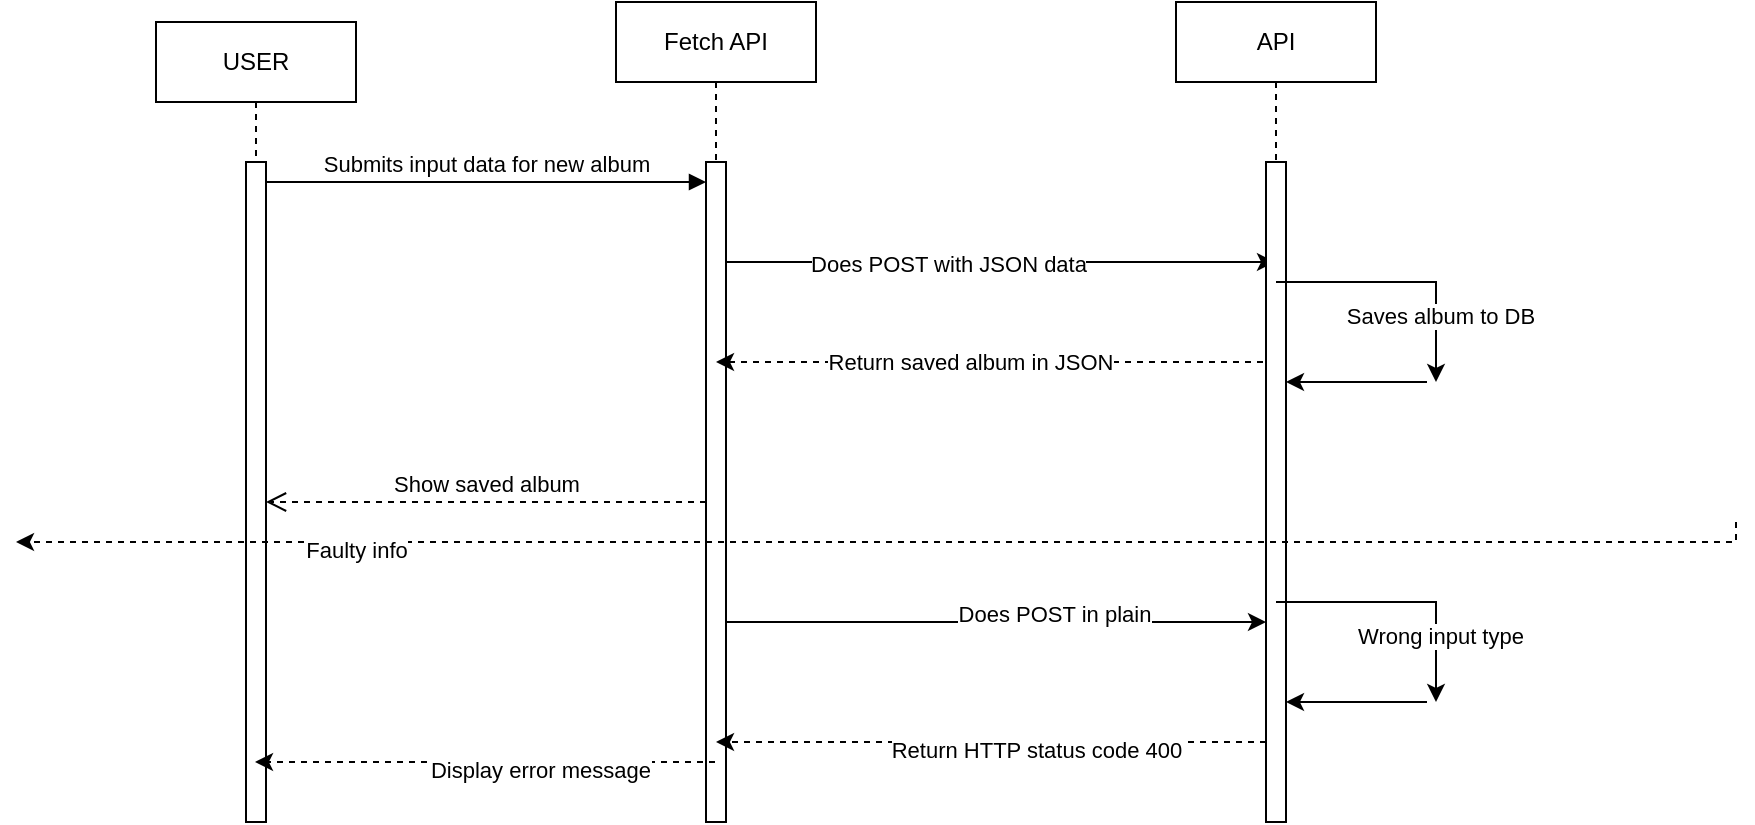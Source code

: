<mxfile version="24.6.2" type="device">
  <diagram name="Page-1" id="2YBvvXClWsGukQMizWep">
    <mxGraphModel dx="2284" dy="746" grid="1" gridSize="10" guides="1" tooltips="1" connect="1" arrows="1" fold="1" page="1" pageScale="1" pageWidth="850" pageHeight="1100" math="0" shadow="0">
      <root>
        <mxCell id="0" />
        <mxCell id="1" parent="0" />
        <mxCell id="aM9ryv3xv72pqoxQDRHE-1" value="USER" style="shape=umlLifeline;perimeter=lifelinePerimeter;whiteSpace=wrap;html=1;container=0;dropTarget=0;collapsible=0;recursiveResize=0;outlineConnect=0;portConstraint=eastwest;newEdgeStyle={&quot;edgeStyle&quot;:&quot;elbowEdgeStyle&quot;,&quot;elbow&quot;:&quot;vertical&quot;,&quot;curved&quot;:0,&quot;rounded&quot;:0};" parent="1" vertex="1">
          <mxGeometry x="50" y="40" width="100" height="400" as="geometry" />
        </mxCell>
        <mxCell id="aM9ryv3xv72pqoxQDRHE-2" value="" style="html=1;points=[];perimeter=orthogonalPerimeter;outlineConnect=0;targetShapes=umlLifeline;portConstraint=eastwest;newEdgeStyle={&quot;edgeStyle&quot;:&quot;elbowEdgeStyle&quot;,&quot;elbow&quot;:&quot;vertical&quot;,&quot;curved&quot;:0,&quot;rounded&quot;:0};" parent="aM9ryv3xv72pqoxQDRHE-1" vertex="1">
          <mxGeometry x="45" y="70" width="10" height="330" as="geometry" />
        </mxCell>
        <mxCell id="aM9ryv3xv72pqoxQDRHE-5" value="Fetch API" style="shape=umlLifeline;perimeter=lifelinePerimeter;whiteSpace=wrap;html=1;container=0;dropTarget=0;collapsible=0;recursiveResize=0;outlineConnect=0;portConstraint=eastwest;newEdgeStyle={&quot;edgeStyle&quot;:&quot;elbowEdgeStyle&quot;,&quot;elbow&quot;:&quot;vertical&quot;,&quot;curved&quot;:0,&quot;rounded&quot;:0};" parent="1" vertex="1">
          <mxGeometry x="280" y="30" width="100" height="410" as="geometry" />
        </mxCell>
        <mxCell id="aM9ryv3xv72pqoxQDRHE-6" value="" style="html=1;points=[];perimeter=orthogonalPerimeter;outlineConnect=0;targetShapes=umlLifeline;portConstraint=eastwest;newEdgeStyle={&quot;edgeStyle&quot;:&quot;elbowEdgeStyle&quot;,&quot;elbow&quot;:&quot;vertical&quot;,&quot;curved&quot;:0,&quot;rounded&quot;:0};" parent="aM9ryv3xv72pqoxQDRHE-5" vertex="1">
          <mxGeometry x="45" y="80" width="10" height="330" as="geometry" />
        </mxCell>
        <mxCell id="aM9ryv3xv72pqoxQDRHE-7" value="Submits input data for new album" style="html=1;verticalAlign=bottom;endArrow=block;edgeStyle=elbowEdgeStyle;elbow=vertical;curved=0;rounded=0;" parent="1" source="aM9ryv3xv72pqoxQDRHE-2" target="aM9ryv3xv72pqoxQDRHE-6" edge="1">
          <mxGeometry relative="1" as="geometry">
            <mxPoint x="195" y="130" as="sourcePoint" />
            <Array as="points">
              <mxPoint x="180" y="120" />
            </Array>
          </mxGeometry>
        </mxCell>
        <mxCell id="aM9ryv3xv72pqoxQDRHE-8" value="Show saved album" style="html=1;verticalAlign=bottom;endArrow=open;dashed=1;endSize=8;edgeStyle=elbowEdgeStyle;elbow=vertical;curved=0;rounded=0;" parent="1" source="aM9ryv3xv72pqoxQDRHE-6" target="aM9ryv3xv72pqoxQDRHE-2" edge="1">
          <mxGeometry relative="1" as="geometry">
            <mxPoint x="195" y="205" as="targetPoint" />
            <Array as="points">
              <mxPoint x="190" y="280" />
            </Array>
          </mxGeometry>
        </mxCell>
        <mxCell id="yPbxAwSrSoSEzMs2KVjj-8" value="" style="edgeStyle=elbowEdgeStyle;rounded=0;orthogonalLoop=1;jettySize=auto;html=1;elbow=vertical;curved=0;dashed=1;" edge="1" parent="1" source="yPbxAwSrSoSEzMs2KVjj-9" target="aM9ryv3xv72pqoxQDRHE-5">
          <mxGeometry relative="1" as="geometry">
            <Array as="points">
              <mxPoint x="490" y="210" />
              <mxPoint x="510" y="195" />
            </Array>
          </mxGeometry>
        </mxCell>
        <mxCell id="yPbxAwSrSoSEzMs2KVjj-14" value="Return saved album in JSON " style="edgeLabel;html=1;align=center;verticalAlign=middle;resizable=0;points=[];" vertex="1" connectable="0" parent="yPbxAwSrSoSEzMs2KVjj-8">
          <mxGeometry x="0.096" relative="1" as="geometry">
            <mxPoint as="offset" />
          </mxGeometry>
        </mxCell>
        <mxCell id="yPbxAwSrSoSEzMs2KVjj-7" value="" style="edgeStyle=elbowEdgeStyle;rounded=0;orthogonalLoop=1;jettySize=auto;html=1;elbow=vertical;curved=0;" edge="1" parent="1" source="aM9ryv3xv72pqoxQDRHE-6" target="yPbxAwSrSoSEzMs2KVjj-9">
          <mxGeometry relative="1" as="geometry">
            <Array as="points">
              <mxPoint x="490" y="160" />
            </Array>
          </mxGeometry>
        </mxCell>
        <mxCell id="yPbxAwSrSoSEzMs2KVjj-13" value="Does POST with JSON data" style="edgeLabel;html=1;align=center;verticalAlign=middle;resizable=0;points=[];" vertex="1" connectable="0" parent="yPbxAwSrSoSEzMs2KVjj-7">
          <mxGeometry x="-0.191" y="-1" relative="1" as="geometry">
            <mxPoint as="offset" />
          </mxGeometry>
        </mxCell>
        <mxCell id="yPbxAwSrSoSEzMs2KVjj-9" value="API" style="shape=umlLifeline;perimeter=lifelinePerimeter;whiteSpace=wrap;html=1;container=0;dropTarget=0;collapsible=0;recursiveResize=0;outlineConnect=0;portConstraint=eastwest;newEdgeStyle={&quot;edgeStyle&quot;:&quot;elbowEdgeStyle&quot;,&quot;elbow&quot;:&quot;vertical&quot;,&quot;curved&quot;:0,&quot;rounded&quot;:0};" vertex="1" parent="1">
          <mxGeometry x="560" y="30" width="100" height="410" as="geometry" />
        </mxCell>
        <mxCell id="yPbxAwSrSoSEzMs2KVjj-10" value="" style="html=1;points=[];perimeter=orthogonalPerimeter;outlineConnect=0;targetShapes=umlLifeline;portConstraint=eastwest;newEdgeStyle={&quot;edgeStyle&quot;:&quot;elbowEdgeStyle&quot;,&quot;elbow&quot;:&quot;vertical&quot;,&quot;curved&quot;:0,&quot;rounded&quot;:0};" vertex="1" parent="yPbxAwSrSoSEzMs2KVjj-9">
          <mxGeometry x="45" y="80" width="10" height="330" as="geometry" />
        </mxCell>
        <mxCell id="yPbxAwSrSoSEzMs2KVjj-16" value="" style="edgeStyle=elbowEdgeStyle;rounded=0;orthogonalLoop=1;jettySize=auto;html=1;elbow=vertical;curved=0;" edge="1" parent="yPbxAwSrSoSEzMs2KVjj-9">
          <mxGeometry relative="1" as="geometry">
            <mxPoint x="60.5" y="190" as="sourcePoint" />
            <mxPoint x="55" y="190" as="targetPoint" />
            <Array as="points">
              <mxPoint x="125.5" y="190" />
            </Array>
          </mxGeometry>
        </mxCell>
        <mxCell id="yPbxAwSrSoSEzMs2KVjj-17" value="" style="edgeStyle=elbowEdgeStyle;rounded=0;orthogonalLoop=1;jettySize=auto;html=1;elbow=vertical;curved=0;" edge="1" parent="1" source="yPbxAwSrSoSEzMs2KVjj-9">
          <mxGeometry relative="1" as="geometry">
            <mxPoint x="645.5" y="170" as="sourcePoint" />
            <mxPoint x="690" y="220" as="targetPoint" />
            <Array as="points">
              <mxPoint x="710.5" y="170" />
            </Array>
          </mxGeometry>
        </mxCell>
        <mxCell id="yPbxAwSrSoSEzMs2KVjj-18" value="Saves album to DB" style="edgeLabel;html=1;align=center;verticalAlign=middle;resizable=0;points=[];" vertex="1" connectable="0" parent="yPbxAwSrSoSEzMs2KVjj-17">
          <mxGeometry x="0.494" y="2" relative="1" as="geometry">
            <mxPoint as="offset" />
          </mxGeometry>
        </mxCell>
        <mxCell id="yPbxAwSrSoSEzMs2KVjj-21" value="" style="edgeStyle=elbowEdgeStyle;rounded=0;orthogonalLoop=1;jettySize=auto;html=1;elbow=vertical;curved=0;" edge="1" parent="1" source="aM9ryv3xv72pqoxQDRHE-6" target="yPbxAwSrSoSEzMs2KVjj-10">
          <mxGeometry relative="1" as="geometry">
            <mxPoint x="415" y="275" as="targetPoint" />
            <Array as="points">
              <mxPoint x="470" y="340" />
            </Array>
          </mxGeometry>
        </mxCell>
        <mxCell id="yPbxAwSrSoSEzMs2KVjj-22" value="Does POST in plain" style="edgeLabel;html=1;align=center;verticalAlign=middle;resizable=0;points=[];" vertex="1" connectable="0" parent="yPbxAwSrSoSEzMs2KVjj-21">
          <mxGeometry x="0.215" y="4" relative="1" as="geometry">
            <mxPoint as="offset" />
          </mxGeometry>
        </mxCell>
        <mxCell id="yPbxAwSrSoSEzMs2KVjj-23" value="" style="edgeStyle=elbowEdgeStyle;rounded=0;orthogonalLoop=1;jettySize=auto;html=1;elbow=vertical;curved=0;" edge="1" parent="1">
          <mxGeometry relative="1" as="geometry">
            <mxPoint x="620.5" y="380" as="sourcePoint" />
            <mxPoint x="615" y="380" as="targetPoint" />
            <Array as="points">
              <mxPoint x="685.5" y="380" />
            </Array>
          </mxGeometry>
        </mxCell>
        <mxCell id="yPbxAwSrSoSEzMs2KVjj-24" value="" style="edgeStyle=elbowEdgeStyle;rounded=0;orthogonalLoop=1;jettySize=auto;html=1;elbow=vertical;curved=0;" edge="1" parent="1">
          <mxGeometry relative="1" as="geometry">
            <mxPoint x="610" y="330" as="sourcePoint" />
            <mxPoint x="690" y="380" as="targetPoint" />
            <Array as="points">
              <mxPoint x="710.5" y="330" />
            </Array>
          </mxGeometry>
        </mxCell>
        <mxCell id="yPbxAwSrSoSEzMs2KVjj-25" value="&lt;div&gt;Wrong input type&lt;/div&gt;" style="edgeLabel;html=1;align=center;verticalAlign=middle;resizable=0;points=[];" vertex="1" connectable="0" parent="yPbxAwSrSoSEzMs2KVjj-24">
          <mxGeometry x="0.494" y="2" relative="1" as="geometry">
            <mxPoint as="offset" />
          </mxGeometry>
        </mxCell>
        <mxCell id="yPbxAwSrSoSEzMs2KVjj-26" value="" style="edgeStyle=elbowEdgeStyle;rounded=0;orthogonalLoop=1;jettySize=auto;html=1;elbow=vertical;curved=0;dashed=1;" edge="1" parent="1" source="yPbxAwSrSoSEzMs2KVjj-10" target="aM9ryv3xv72pqoxQDRHE-5">
          <mxGeometry relative="1" as="geometry">
            <mxPoint x="350" y="400" as="sourcePoint" />
            <mxPoint x="620" y="400" as="targetPoint" />
            <Array as="points">
              <mxPoint x="485" y="400" />
            </Array>
          </mxGeometry>
        </mxCell>
        <mxCell id="yPbxAwSrSoSEzMs2KVjj-27" value="Return HTTP status code 400" style="edgeLabel;html=1;align=center;verticalAlign=middle;resizable=0;points=[];" vertex="1" connectable="0" parent="yPbxAwSrSoSEzMs2KVjj-26">
          <mxGeometry x="0.215" y="4" relative="1" as="geometry">
            <mxPoint x="52" as="offset" />
          </mxGeometry>
        </mxCell>
        <mxCell id="yPbxAwSrSoSEzMs2KVjj-30" value="" style="edgeStyle=elbowEdgeStyle;rounded=0;orthogonalLoop=1;jettySize=auto;html=1;elbow=vertical;curved=0;dashed=1;" edge="1" parent="1">
          <mxGeometry relative="1" as="geometry">
            <mxPoint x="329.5" y="410" as="sourcePoint" />
            <mxPoint x="99.5" y="410" as="targetPoint" />
            <Array as="points">
              <mxPoint x="210" y="410" />
            </Array>
          </mxGeometry>
        </mxCell>
        <mxCell id="yPbxAwSrSoSEzMs2KVjj-31" value="Display error message" style="edgeLabel;html=1;align=center;verticalAlign=middle;resizable=0;points=[];" vertex="1" connectable="0" parent="yPbxAwSrSoSEzMs2KVjj-30">
          <mxGeometry x="0.215" y="4" relative="1" as="geometry">
            <mxPoint x="52" as="offset" />
          </mxGeometry>
        </mxCell>
        <mxCell id="yPbxAwSrSoSEzMs2KVjj-32" value="" style="edgeStyle=elbowEdgeStyle;rounded=0;orthogonalLoop=1;jettySize=auto;html=1;elbow=vertical;curved=0;dashed=1;" edge="1" parent="1">
          <mxGeometry relative="1" as="geometry">
            <mxPoint x="840" y="290" as="sourcePoint" />
            <mxPoint x="-20" y="300" as="targetPoint" />
            <Array as="points">
              <mxPoint x="465" y="300" />
            </Array>
          </mxGeometry>
        </mxCell>
        <mxCell id="yPbxAwSrSoSEzMs2KVjj-33" value="Faulty info" style="edgeLabel;html=1;align=center;verticalAlign=middle;resizable=0;points=[];" vertex="1" connectable="0" parent="yPbxAwSrSoSEzMs2KVjj-32">
          <mxGeometry x="0.215" y="4" relative="1" as="geometry">
            <mxPoint x="-172" as="offset" />
          </mxGeometry>
        </mxCell>
      </root>
    </mxGraphModel>
  </diagram>
</mxfile>
